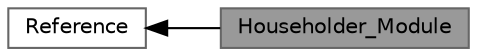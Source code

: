 digraph "Householder_Module"
{
 // LATEX_PDF_SIZE
  bgcolor="transparent";
  edge [fontname=Helvetica,fontsize=10,labelfontname=Helvetica,labelfontsize=10];
  node [fontname=Helvetica,fontsize=10,shape=box,height=0.2,width=0.4];
  rankdir=LR;
  Node2 [id="Node000002",label="Reference",height=0.2,width=0.4,color="grey40", fillcolor="white", style="filled",URL="$group___dense_matrix_manipulation___reference.html",tooltip=" "];
  Node1 [id="Node000001",label="Householder_Module",height=0.2,width=0.4,color="gray40", fillcolor="grey60", style="filled", fontcolor="black",tooltip=" "];
  Node2->Node1 [shape=plaintext, dir="back", style="solid"];
}
